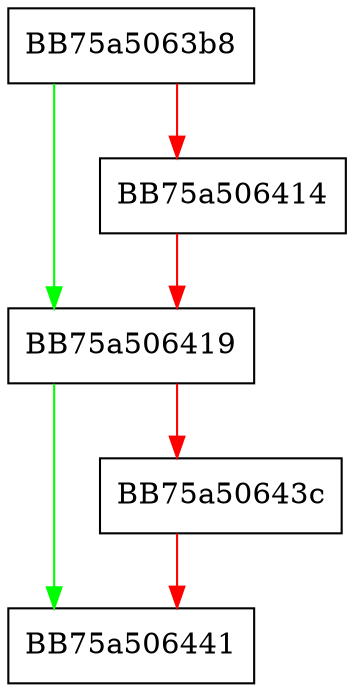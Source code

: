 digraph BinaryInstaller {
  node [shape="box"];
  graph [splines=ortho];
  BB75a5063b8 -> BB75a506419 [color="green"];
  BB75a5063b8 -> BB75a506414 [color="red"];
  BB75a506414 -> BB75a506419 [color="red"];
  BB75a506419 -> BB75a506441 [color="green"];
  BB75a506419 -> BB75a50643c [color="red"];
  BB75a50643c -> BB75a506441 [color="red"];
}